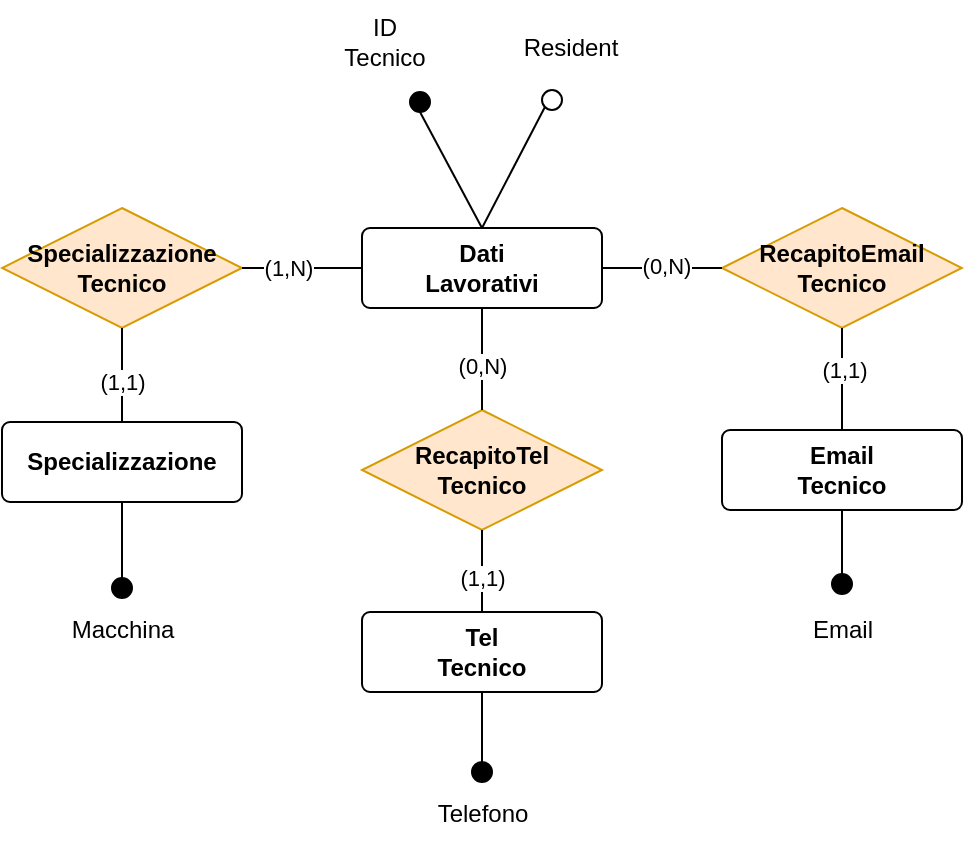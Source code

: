 <mxfile version="20.2.3" type="device"><diagram id="aRU3BPW4JilFG4WqiGaw" name="Pagina-1"><mxGraphModel dx="798" dy="493" grid="0" gridSize="10" guides="1" tooltips="1" connect="1" arrows="1" fold="1" page="1" pageScale="1" pageWidth="827" pageHeight="1169" math="0" shadow="0"><root><mxCell id="0"/><mxCell id="1" parent="0"/><mxCell id="3Pa_-nvrsszRvELkyFEv-1" value="&lt;b&gt;Dati&lt;br&gt;Lavorativi&lt;/b&gt;" style="rounded=1;arcSize=10;whiteSpace=wrap;html=1;align=center;" parent="1" vertex="1"><mxGeometry x="287" y="458" width="120" height="40" as="geometry"/></mxCell><mxCell id="3Pa_-nvrsszRvELkyFEv-18" value="" style="ellipse;whiteSpace=wrap;html=1;aspect=fixed;" parent="1" vertex="1"><mxGeometry x="377" y="389" width="10" height="10" as="geometry"/></mxCell><mxCell id="3Pa_-nvrsszRvELkyFEv-19" value="Resident" style="text;html=1;align=center;verticalAlign=middle;resizable=0;points=[];autosize=1;strokeColor=none;fillColor=none;" parent="1" vertex="1"><mxGeometry x="356" y="353" width="70" height="30" as="geometry"/></mxCell><mxCell id="BszqoG42yhq03J_tLvTi-2" value="" style="ellipse;whiteSpace=wrap;html=1;aspect=fixed;fillColor=#000000;" parent="1" vertex="1"><mxGeometry x="311" y="390" width="10" height="10" as="geometry"/></mxCell><mxCell id="BszqoG42yhq03J_tLvTi-3" value="ID&lt;br&gt;Tecnico" style="text;html=1;align=center;verticalAlign=middle;resizable=0;points=[];autosize=1;strokeColor=none;fillColor=none;" parent="1" vertex="1"><mxGeometry x="268" y="344" width="59" height="41" as="geometry"/></mxCell><mxCell id="BszqoG42yhq03J_tLvTi-17" value="&lt;b&gt;RecapitoTel&lt;br&gt;Tecnico&lt;/b&gt;" style="shape=rhombus;perimeter=rhombusPerimeter;whiteSpace=wrap;html=1;align=center;fillColor=#ffe6cc;strokeColor=#d79b00;" parent="1" vertex="1"><mxGeometry x="287" y="549" width="120" height="60" as="geometry"/></mxCell><mxCell id="a4qRzYU28YKKwfA2H2PR-2" value="" style="endArrow=none;html=1;rounded=0;entryX=0.5;entryY=1;entryDx=0;entryDy=0;exitX=0.5;exitY=0;exitDx=0;exitDy=0;" parent="1" source="3Pa_-nvrsszRvELkyFEv-1" target="BszqoG42yhq03J_tLvTi-2" edge="1"><mxGeometry width="50" height="50" relative="1" as="geometry"><mxPoint x="311" y="479" as="sourcePoint"/><mxPoint x="361" y="429" as="targetPoint"/></mxGeometry></mxCell><mxCell id="a4qRzYU28YKKwfA2H2PR-3" value="" style="endArrow=none;html=1;rounded=0;entryX=0;entryY=1;entryDx=0;entryDy=0;exitX=0.5;exitY=0;exitDx=0;exitDy=0;" parent="1" source="3Pa_-nvrsszRvELkyFEv-1" target="3Pa_-nvrsszRvELkyFEv-18" edge="1"><mxGeometry width="50" height="50" relative="1" as="geometry"><mxPoint x="357" y="468.0" as="sourcePoint"/><mxPoint x="326" y="410.0" as="targetPoint"/></mxGeometry></mxCell><mxCell id="a4qRzYU28YKKwfA2H2PR-4" value="&lt;b&gt;RecapitoEmail&lt;br&gt;Tecnico&lt;/b&gt;" style="shape=rhombus;perimeter=rhombusPerimeter;whiteSpace=wrap;html=1;align=center;fillColor=#ffe6cc;strokeColor=#d79b00;" parent="1" vertex="1"><mxGeometry x="467" y="448" width="120" height="60" as="geometry"/></mxCell><mxCell id="a4qRzYU28YKKwfA2H2PR-5" value="&lt;b&gt;Specializzazione&lt;br&gt;Tecnico&lt;br&gt;&lt;/b&gt;" style="shape=rhombus;perimeter=rhombusPerimeter;whiteSpace=wrap;html=1;align=center;fillColor=#ffe6cc;strokeColor=#d79b00;" parent="1" vertex="1"><mxGeometry x="107" y="448" width="120" height="60" as="geometry"/></mxCell><mxCell id="a4qRzYU28YKKwfA2H2PR-6" value="&lt;b&gt;Specializzazione&lt;br&gt;&lt;/b&gt;" style="rounded=1;arcSize=10;whiteSpace=wrap;html=1;align=center;" parent="1" vertex="1"><mxGeometry x="107" y="555" width="120" height="40" as="geometry"/></mxCell><mxCell id="a4qRzYU28YKKwfA2H2PR-7" value="&lt;b&gt;Tel&lt;br&gt;Tecnico&lt;br&gt;&lt;/b&gt;" style="rounded=1;arcSize=10;whiteSpace=wrap;html=1;align=center;" parent="1" vertex="1"><mxGeometry x="287" y="650" width="120" height="40" as="geometry"/></mxCell><mxCell id="a4qRzYU28YKKwfA2H2PR-8" value="&lt;b&gt;Email&lt;br&gt;Tecnico&lt;br&gt;&lt;/b&gt;" style="rounded=1;arcSize=10;whiteSpace=wrap;html=1;align=center;" parent="1" vertex="1"><mxGeometry x="467" y="559" width="120" height="40" as="geometry"/></mxCell><mxCell id="a4qRzYU28YKKwfA2H2PR-9" value="" style="endArrow=none;html=1;rounded=0;entryX=0.5;entryY=1;entryDx=0;entryDy=0;exitX=0.5;exitY=0;exitDx=0;exitDy=0;" parent="1" source="BszqoG42yhq03J_tLvTi-17" target="3Pa_-nvrsszRvELkyFEv-1" edge="1"><mxGeometry width="50" height="50" relative="1" as="geometry"><mxPoint x="311" y="590" as="sourcePoint"/><mxPoint x="361" y="540" as="targetPoint"/></mxGeometry></mxCell><mxCell id="a4qRzYU28YKKwfA2H2PR-28" value="(0,N)" style="edgeLabel;html=1;align=center;verticalAlign=middle;resizable=0;points=[];" parent="a4qRzYU28YKKwfA2H2PR-9" vertex="1" connectable="0"><mxGeometry x="-0.268" relative="1" as="geometry"><mxPoint y="-4" as="offset"/></mxGeometry></mxCell><mxCell id="a4qRzYU28YKKwfA2H2PR-10" value="" style="endArrow=none;html=1;rounded=0;entryX=0.5;entryY=0;entryDx=0;entryDy=0;exitX=0.5;exitY=1;exitDx=0;exitDy=0;" parent="1" source="BszqoG42yhq03J_tLvTi-17" target="a4qRzYU28YKKwfA2H2PR-7" edge="1"><mxGeometry width="50" height="50" relative="1" as="geometry"><mxPoint x="357" y="559" as="sourcePoint"/><mxPoint x="357" y="508.0" as="targetPoint"/></mxGeometry></mxCell><mxCell id="a4qRzYU28YKKwfA2H2PR-29" value="(1,1)" style="edgeLabel;html=1;align=center;verticalAlign=middle;resizable=0;points=[];" parent="a4qRzYU28YKKwfA2H2PR-10" vertex="1" connectable="0"><mxGeometry x="0.366" relative="1" as="geometry"><mxPoint y="-4" as="offset"/></mxGeometry></mxCell><mxCell id="a4qRzYU28YKKwfA2H2PR-11" value="" style="endArrow=none;html=1;rounded=0;entryX=0.5;entryY=0;entryDx=0;entryDy=0;exitX=0.5;exitY=1;exitDx=0;exitDy=0;" parent="1" source="a4qRzYU28YKKwfA2H2PR-4" target="a4qRzYU28YKKwfA2H2PR-8" edge="1"><mxGeometry width="50" height="50" relative="1" as="geometry"><mxPoint x="357" y="619" as="sourcePoint"/><mxPoint x="357" y="660" as="targetPoint"/></mxGeometry></mxCell><mxCell id="a4qRzYU28YKKwfA2H2PR-31" value="(1,1)" style="edgeLabel;html=1;align=center;verticalAlign=middle;resizable=0;points=[];" parent="a4qRzYU28YKKwfA2H2PR-11" vertex="1" connectable="0"><mxGeometry x="-0.386" y="1" relative="1" as="geometry"><mxPoint y="5" as="offset"/></mxGeometry></mxCell><mxCell id="a4qRzYU28YKKwfA2H2PR-12" value="" style="endArrow=none;html=1;rounded=0;entryX=0;entryY=0.5;entryDx=0;entryDy=0;exitX=1;exitY=0.5;exitDx=0;exitDy=0;" parent="1" source="3Pa_-nvrsszRvELkyFEv-1" target="a4qRzYU28YKKwfA2H2PR-4" edge="1"><mxGeometry width="50" height="50" relative="1" as="geometry"><mxPoint x="537" y="518.0" as="sourcePoint"/><mxPoint x="537" y="569" as="targetPoint"/></mxGeometry></mxCell><mxCell id="a4qRzYU28YKKwfA2H2PR-30" value="(0,N)" style="edgeLabel;html=1;align=center;verticalAlign=middle;resizable=0;points=[];" parent="a4qRzYU28YKKwfA2H2PR-12" vertex="1" connectable="0"><mxGeometry x="-0.511" y="2" relative="1" as="geometry"><mxPoint x="17" y="1" as="offset"/></mxGeometry></mxCell><mxCell id="a4qRzYU28YKKwfA2H2PR-13" value="" style="endArrow=none;html=1;rounded=0;entryX=0;entryY=0.5;entryDx=0;entryDy=0;exitX=1;exitY=0.5;exitDx=0;exitDy=0;" parent="1" source="a4qRzYU28YKKwfA2H2PR-5" target="3Pa_-nvrsszRvELkyFEv-1" edge="1"><mxGeometry width="50" height="50" relative="1" as="geometry"><mxPoint x="417" y="488.0" as="sourcePoint"/><mxPoint x="477" y="488.0" as="targetPoint"/></mxGeometry></mxCell><mxCell id="a4qRzYU28YKKwfA2H2PR-26" value="(1,N)" style="edgeLabel;html=1;align=center;verticalAlign=middle;resizable=0;points=[];" parent="a4qRzYU28YKKwfA2H2PR-13" vertex="1" connectable="0"><mxGeometry x="-0.412" relative="1" as="geometry"><mxPoint x="5" as="offset"/></mxGeometry></mxCell><mxCell id="a4qRzYU28YKKwfA2H2PR-14" value="" style="endArrow=none;html=1;rounded=0;entryX=0.5;entryY=0;entryDx=0;entryDy=0;exitX=0.5;exitY=1;exitDx=0;exitDy=0;" parent="1" source="a4qRzYU28YKKwfA2H2PR-5" target="a4qRzYU28YKKwfA2H2PR-6" edge="1"><mxGeometry width="50" height="50" relative="1" as="geometry"><mxPoint x="242" y="488.0" as="sourcePoint"/><mxPoint x="297" y="488.0" as="targetPoint"/></mxGeometry></mxCell><mxCell id="a4qRzYU28YKKwfA2H2PR-27" value="(1,1)" style="edgeLabel;html=1;align=center;verticalAlign=middle;resizable=0;points=[];" parent="a4qRzYU28YKKwfA2H2PR-14" vertex="1" connectable="0"><mxGeometry x="0.36" relative="1" as="geometry"><mxPoint y="-5" as="offset"/></mxGeometry></mxCell><mxCell id="a4qRzYU28YKKwfA2H2PR-15" value="" style="ellipse;whiteSpace=wrap;html=1;aspect=fixed;fillColor=#000000;" parent="1" vertex="1"><mxGeometry x="162" y="633" width="10" height="10" as="geometry"/></mxCell><mxCell id="a4qRzYU28YKKwfA2H2PR-16" value="" style="ellipse;whiteSpace=wrap;html=1;aspect=fixed;fillColor=#000000;" parent="1" vertex="1"><mxGeometry x="342" y="725" width="10" height="10" as="geometry"/></mxCell><mxCell id="a4qRzYU28YKKwfA2H2PR-17" value="" style="ellipse;whiteSpace=wrap;html=1;aspect=fixed;fillColor=#000000;" parent="1" vertex="1"><mxGeometry x="522" y="631" width="10" height="10" as="geometry"/></mxCell><mxCell id="a4qRzYU28YKKwfA2H2PR-19" value="Macchina" style="text;html=1;align=center;verticalAlign=middle;resizable=0;points=[];autosize=1;strokeColor=none;fillColor=none;" parent="1" vertex="1"><mxGeometry x="132.5" y="646" width="69" height="26" as="geometry"/></mxCell><mxCell id="a4qRzYU28YKKwfA2H2PR-20" value="Telefono" style="text;html=1;align=center;verticalAlign=middle;resizable=0;points=[];autosize=1;strokeColor=none;fillColor=none;" parent="1" vertex="1"><mxGeometry x="315.5" y="738" width="63" height="26" as="geometry"/></mxCell><mxCell id="a4qRzYU28YKKwfA2H2PR-21" value="Email" style="text;html=1;align=center;verticalAlign=middle;resizable=0;points=[];autosize=1;strokeColor=none;fillColor=none;" parent="1" vertex="1"><mxGeometry x="503" y="646" width="48" height="26" as="geometry"/></mxCell><mxCell id="a4qRzYU28YKKwfA2H2PR-22" value="" style="endArrow=none;html=1;rounded=0;entryX=0.5;entryY=1;entryDx=0;entryDy=0;exitX=0.5;exitY=0;exitDx=0;exitDy=0;" parent="1" source="a4qRzYU28YKKwfA2H2PR-15" target="a4qRzYU28YKKwfA2H2PR-6" edge="1"><mxGeometry width="50" height="50" relative="1" as="geometry"><mxPoint x="311" y="597" as="sourcePoint"/><mxPoint x="361" y="547" as="targetPoint"/></mxGeometry></mxCell><mxCell id="a4qRzYU28YKKwfA2H2PR-24" value="" style="endArrow=none;html=1;rounded=0;entryX=0.5;entryY=0;entryDx=0;entryDy=0;exitX=0.5;exitY=1;exitDx=0;exitDy=0;" parent="1" source="a4qRzYU28YKKwfA2H2PR-7" target="a4qRzYU28YKKwfA2H2PR-16" edge="1"><mxGeometry width="50" height="50" relative="1" as="geometry"><mxPoint x="347" y="688" as="sourcePoint"/><mxPoint x="357" y="660" as="targetPoint"/></mxGeometry></mxCell><mxCell id="a4qRzYU28YKKwfA2H2PR-25" value="" style="endArrow=none;html=1;rounded=0;entryX=0.5;entryY=0;entryDx=0;entryDy=0;exitX=0.5;exitY=1;exitDx=0;exitDy=0;" parent="1" source="a4qRzYU28YKKwfA2H2PR-8" target="a4qRzYU28YKKwfA2H2PR-17" edge="1"><mxGeometry width="50" height="50" relative="1" as="geometry"><mxPoint x="537" y="518.0" as="sourcePoint"/><mxPoint x="537" y="569" as="targetPoint"/></mxGeometry></mxCell></root></mxGraphModel></diagram></mxfile>